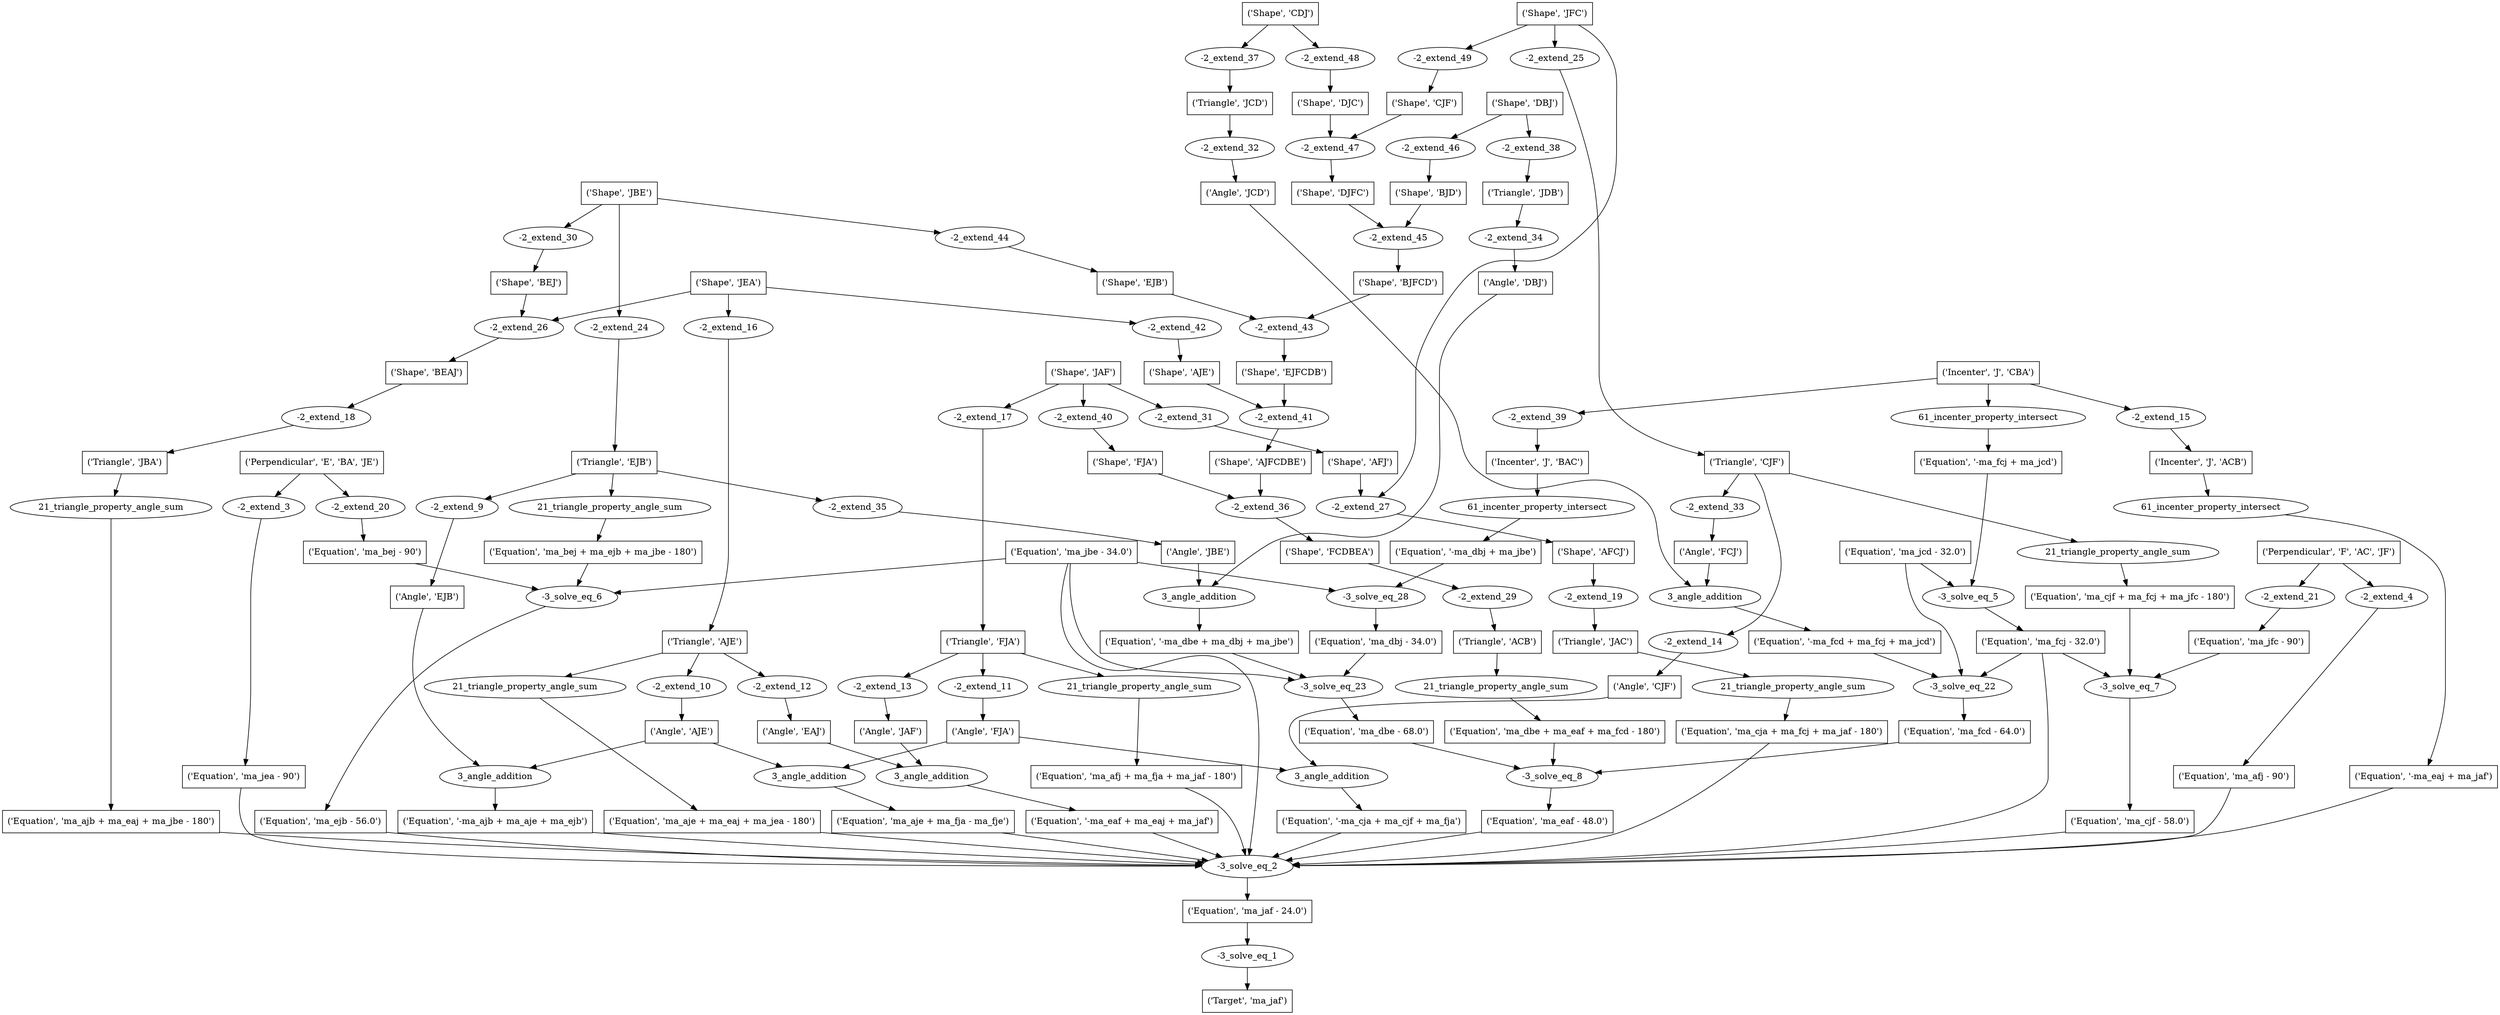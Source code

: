 digraph 67 {
	0 [label="('Target', 'ma_jaf')" shape=box]
	1 [label="-3_solve_eq_1"]
	1 -> 0
	2 [label="('Equation', 'ma_jaf - 24.0')" shape=box]
	2 -> 1
	3 [label="-3_solve_eq_2"]
	3 -> 2
	4 [label="('Equation', 'ma_jbe - 34.0')" shape=box]
	4 -> 3
	5 [label="('Equation', 'ma_jea - 90')" shape=box]
	5 -> 3
	6 [label="('Equation', 'ma_afj - 90')" shape=box]
	6 -> 3
	7 [label="('Equation', '-ma_ajb + ma_aje + ma_ejb')" shape=box]
	7 -> 3
	8 [label="('Equation', 'ma_aje + ma_fja - ma_fje')" shape=box]
	8 -> 3
	9 [label="('Equation', '-ma_eaf + ma_eaj + ma_jaf')" shape=box]
	9 -> 3
	10 [label="('Equation', '-ma_cja + ma_cjf + ma_fja')" shape=box]
	10 -> 3
	11 [label="('Equation', '-ma_eaj + ma_jaf')" shape=box]
	11 -> 3
	12 [label="('Equation', 'ma_fcj - 32.0')" shape=box]
	12 -> 3
	13 [label="('Equation', 'ma_aje + ma_eaj + ma_jea - 180')" shape=box]
	13 -> 3
	14 [label="('Equation', 'ma_afj + ma_fja + ma_jaf - 180')" shape=box]
	14 -> 3
	15 [label="('Equation', 'ma_ajb + ma_eaj + ma_jbe - 180')" shape=box]
	15 -> 3
	16 [label="('Equation', 'ma_cja + ma_fcj + ma_jaf - 180')" shape=box]
	16 -> 3
	17 [label="('Equation', 'ma_ejb - 56.0')" shape=box]
	17 -> 3
	18 [label="('Equation', 'ma_cjf - 58.0')" shape=box]
	18 -> 3
	19 [label="('Equation', 'ma_eaf - 48.0')" shape=box]
	19 -> 3
	20 [label="-2_extend_3"]
	20 -> 5
	21 [label="('Perpendicular', 'E', 'BA', 'JE')" shape=box]
	21 -> 20
	22 [label="-2_extend_4"]
	22 -> 6
	23 [label="('Perpendicular', 'F', 'AC', 'JF')" shape=box]
	23 -> 22
	24 [label="3_angle_addition"]
	24 -> 7
	25 [label="('Angle', 'EJB')" shape=box]
	25 -> 24
	26 [label="('Angle', 'AJE')" shape=box]
	26 -> 24
	27 [label="3_angle_addition"]
	27 -> 8
	26 -> 27
	28 [label="('Angle', 'FJA')" shape=box]
	28 -> 27
	29 [label="3_angle_addition"]
	29 -> 9
	30 [label="('Angle', 'EAJ')" shape=box]
	30 -> 29
	31 [label="('Angle', 'JAF')" shape=box]
	31 -> 29
	32 [label="3_angle_addition"]
	32 -> 10
	28 -> 32
	33 [label="('Angle', 'CJF')" shape=box]
	33 -> 32
	34 [label="61_incenter_property_intersect"]
	34 -> 11
	35 [label="('Incenter', 'J', 'ACB')" shape=box]
	35 -> 34
	36 [label="-3_solve_eq_5"]
	36 -> 12
	37 [label="('Equation', 'ma_jcd - 32.0')" shape=box]
	37 -> 36
	38 [label="('Equation', '-ma_fcj + ma_jcd')" shape=box]
	38 -> 36
	39 [label="21_triangle_property_angle_sum"]
	39 -> 13
	40 [label="('Triangle', 'AJE')" shape=box]
	40 -> 39
	41 [label="21_triangle_property_angle_sum"]
	41 -> 14
	42 [label="('Triangle', 'FJA')" shape=box]
	42 -> 41
	43 [label="21_triangle_property_angle_sum"]
	43 -> 15
	44 [label="('Triangle', 'JBA')" shape=box]
	44 -> 43
	45 [label="21_triangle_property_angle_sum"]
	45 -> 16
	46 [label="('Triangle', 'JAC')" shape=box]
	46 -> 45
	47 [label="-3_solve_eq_6"]
	47 -> 17
	4 -> 47
	48 [label="('Equation', 'ma_bej - 90')" shape=box]
	48 -> 47
	49 [label="('Equation', 'ma_bej + ma_ejb + ma_jbe - 180')" shape=box]
	49 -> 47
	50 [label="-3_solve_eq_7"]
	50 -> 18
	51 [label="('Equation', 'ma_jfc - 90')" shape=box]
	51 -> 50
	12 -> 50
	52 [label="('Equation', 'ma_cjf + ma_fcj + ma_jfc - 180')" shape=box]
	52 -> 50
	53 [label="-3_solve_eq_8"]
	53 -> 19
	54 [label="('Equation', 'ma_fcd - 64.0')" shape=box]
	54 -> 53
	55 [label="('Equation', 'ma_dbe - 68.0')" shape=box]
	55 -> 53
	56 [label="('Equation', 'ma_dbe + ma_eaf + ma_fcd - 180')" shape=box]
	56 -> 53
	57 [label="-2_extend_9"]
	57 -> 25
	58 [label="('Triangle', 'EJB')" shape=box]
	58 -> 57
	59 [label="-2_extend_10"]
	59 -> 26
	40 -> 59
	60 [label="-2_extend_11"]
	60 -> 28
	42 -> 60
	61 [label="-2_extend_12"]
	61 -> 30
	40 -> 61
	62 [label="-2_extend_13"]
	62 -> 31
	42 -> 62
	63 [label="-2_extend_14"]
	63 -> 33
	64 [label="('Triangle', 'CJF')" shape=box]
	64 -> 63
	65 [label="-2_extend_15"]
	65 -> 35
	66 [label="('Incenter', 'J', 'CBA')" shape=box]
	66 -> 65
	67 [label="61_incenter_property_intersect"]
	67 -> 38
	66 -> 67
	68 [label="-2_extend_16"]
	68 -> 40
	69 [label="('Shape', 'JEA')" shape=box]
	69 -> 68
	70 [label="-2_extend_17"]
	70 -> 42
	71 [label="('Shape', 'JAF')" shape=box]
	71 -> 70
	72 [label="-2_extend_18"]
	72 -> 44
	73 [label="('Shape', 'BEAJ')" shape=box]
	73 -> 72
	74 [label="-2_extend_19"]
	74 -> 46
	75 [label="('Shape', 'AFCJ')" shape=box]
	75 -> 74
	76 [label="-2_extend_20"]
	76 -> 48
	21 -> 76
	77 [label="21_triangle_property_angle_sum"]
	77 -> 49
	58 -> 77
	78 [label="-2_extend_21"]
	78 -> 51
	23 -> 78
	79 [label="21_triangle_property_angle_sum"]
	79 -> 52
	64 -> 79
	80 [label="-3_solve_eq_22"]
	80 -> 54
	37 -> 80
	81 [label="('Equation', '-ma_fcd + ma_fcj + ma_jcd')" shape=box]
	81 -> 80
	12 -> 80
	82 [label="-3_solve_eq_23"]
	82 -> 55
	4 -> 82
	83 [label="('Equation', '-ma_dbe + ma_dbj + ma_jbe')" shape=box]
	83 -> 82
	84 [label="('Equation', 'ma_dbj - 34.0')" shape=box]
	84 -> 82
	85 [label="21_triangle_property_angle_sum"]
	85 -> 56
	86 [label="('Triangle', 'ACB')" shape=box]
	86 -> 85
	87 [label="-2_extend_24"]
	87 -> 58
	88 [label="('Shape', 'JBE')" shape=box]
	88 -> 87
	89 [label="-2_extend_25"]
	89 -> 64
	90 [label="('Shape', 'JFC')" shape=box]
	90 -> 89
	91 [label="-2_extend_26"]
	91 -> 73
	92 [label="('Shape', 'BEJ')" shape=box]
	92 -> 91
	69 -> 91
	93 [label="-2_extend_27"]
	93 -> 75
	94 [label="('Shape', 'AFJ')" shape=box]
	94 -> 93
	90 -> 93
	95 [label="3_angle_addition"]
	95 -> 81
	96 [label="('Angle', 'JCD')" shape=box]
	96 -> 95
	97 [label="('Angle', 'FCJ')" shape=box]
	97 -> 95
	98 [label="3_angle_addition"]
	98 -> 83
	99 [label="('Angle', 'DBJ')" shape=box]
	99 -> 98
	100 [label="('Angle', 'JBE')" shape=box]
	100 -> 98
	101 [label="-3_solve_eq_28"]
	101 -> 84
	4 -> 101
	102 [label="('Equation', '-ma_dbj + ma_jbe')" shape=box]
	102 -> 101
	103 [label="-2_extend_29"]
	103 -> 86
	104 [label="('Shape', 'FCDBEA')" shape=box]
	104 -> 103
	105 [label="-2_extend_30"]
	105 -> 92
	88 -> 105
	106 [label="-2_extend_31"]
	106 -> 94
	71 -> 106
	107 [label="-2_extend_32"]
	107 -> 96
	108 [label="('Triangle', 'JCD')" shape=box]
	108 -> 107
	109 [label="-2_extend_33"]
	109 -> 97
	64 -> 109
	110 [label="-2_extend_34"]
	110 -> 99
	111 [label="('Triangle', 'JDB')" shape=box]
	111 -> 110
	112 [label="-2_extend_35"]
	112 -> 100
	58 -> 112
	113 [label="61_incenter_property_intersect"]
	113 -> 102
	114 [label="('Incenter', 'J', 'BAC')" shape=box]
	114 -> 113
	115 [label="-2_extend_36"]
	115 -> 104
	116 [label="('Shape', 'FJA')" shape=box]
	116 -> 115
	117 [label="('Shape', 'AJFCDBE')" shape=box]
	117 -> 115
	118 [label="-2_extend_37"]
	118 -> 108
	119 [label="('Shape', 'CDJ')" shape=box]
	119 -> 118
	120 [label="-2_extend_38"]
	120 -> 111
	121 [label="('Shape', 'DBJ')" shape=box]
	121 -> 120
	122 [label="-2_extend_39"]
	122 -> 114
	66 -> 122
	123 [label="-2_extend_40"]
	123 -> 116
	71 -> 123
	124 [label="-2_extend_41"]
	124 -> 117
	125 [label="('Shape', 'AJE')" shape=box]
	125 -> 124
	126 [label="('Shape', 'EJFCDB')" shape=box]
	126 -> 124
	127 [label="-2_extend_42"]
	127 -> 125
	69 -> 127
	128 [label="-2_extend_43"]
	128 -> 126
	129 [label="('Shape', 'EJB')" shape=box]
	129 -> 128
	130 [label="('Shape', 'BJFCD')" shape=box]
	130 -> 128
	131 [label="-2_extend_44"]
	131 -> 129
	88 -> 131
	132 [label="-2_extend_45"]
	132 -> 130
	133 [label="('Shape', 'BJD')" shape=box]
	133 -> 132
	134 [label="('Shape', 'DJFC')" shape=box]
	134 -> 132
	135 [label="-2_extend_46"]
	135 -> 133
	121 -> 135
	136 [label="-2_extend_47"]
	136 -> 134
	137 [label="('Shape', 'DJC')" shape=box]
	137 -> 136
	138 [label="('Shape', 'CJF')" shape=box]
	138 -> 136
	139 [label="-2_extend_48"]
	139 -> 137
	119 -> 139
	140 [label="-2_extend_49"]
	140 -> 138
	90 -> 140
}
